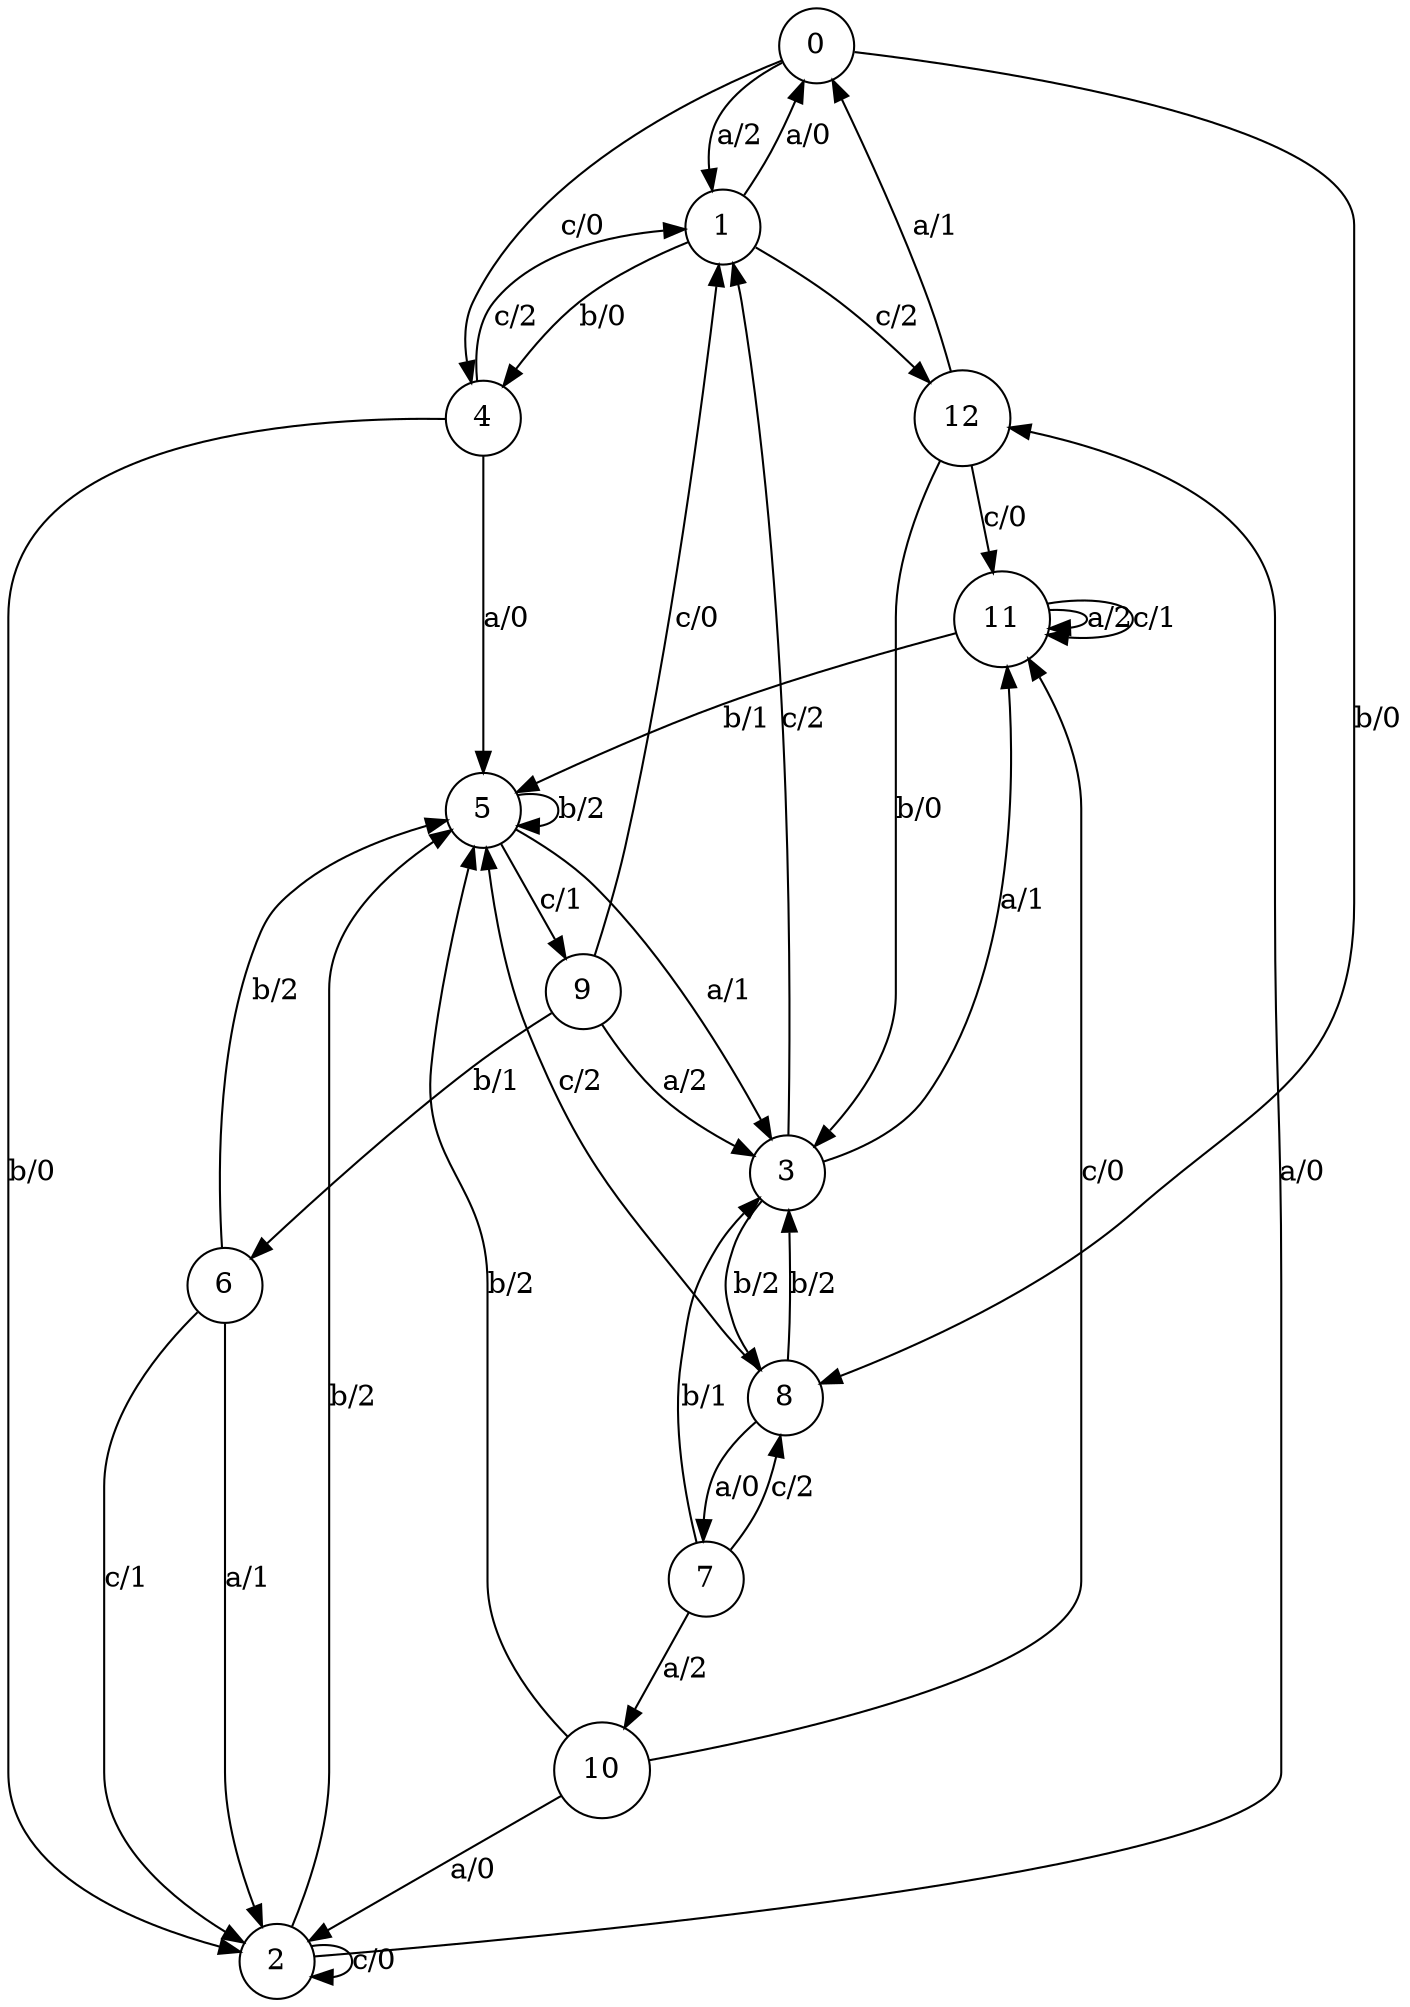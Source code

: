 digraph fsm{
	s_0 [label="0" shape="circle"]
	s_1 [label="1" shape="circle"]
	s_2 [label="2" shape="circle"]
	s_3 [label="3" shape="circle"]
	s_4 [label="4" shape="circle"]
	s_5 [label="5" shape="circle"]
	s_6 [label="6" shape="circle"]
	s_7 [label="7" shape="circle"]
	s_8 [label="8" shape="circle"]
	s_9 [label="9" shape="circle"]
	s_10 [label="10" shape="circle"]
	s_11 [label="11" shape="circle"]
	s_12 [label="12" shape="circle"]
	
	s_12 -> s_0[label="a/1"]
	
	s_11 -> s_5[label="b/1"]
	
	s_1 -> s_0[label="a/0"]
	
	s_8 -> s_3[label="b/2"]
	
	s_2 -> s_2[label="c/0"]
	
	s_9 -> s_6[label="b/1"]
	
	s_0 -> s_4[label="c/0"]
	
	s_7 -> s_3[label="b/1"]
	
	s_4 -> s_2[label="b/0"]
	
	s_7 -> s_10[label="a/2"]
	
	s_1 -> s_12[label="c/2"]
	
	s_2 -> s_5[label="b/2"]
	
	s_3 -> s_8[label="b/2"]
	
	s_11 -> s_11[label="a/2"]
	
	s_5 -> s_5[label="b/2"]
	
	s_12 -> s_3[label="b/0"]
	
	s_0 -> s_8[label="b/0"]
	
	s_5 -> s_3[label="a/1"]
	
	s_9 -> s_1[label="c/0"]
	
	s_10 -> s_11[label="c/0"]
	
	s_3 -> s_1[label="c/2"]
	
	s_8 -> s_5[label="c/2"]
	
	s_11 -> s_11[label="c/1"]
	
	s_1 -> s_4[label="b/0"]
	
	s_8 -> s_7[label="a/0"]
	
	s_3 -> s_11[label="a/1"]
	
	s_10 -> s_2[label="a/0"]
	
	s_10 -> s_5[label="b/2"]
	
	s_9 -> s_3[label="a/2"]
	
	s_4 -> s_1[label="c/2"]
	
	s_6 -> s_5[label="b/2"]
	
	s_5 -> s_9[label="c/1"]
	
	s_2 -> s_12[label="a/0"]
	
	s_6 -> s_2[label="c/1"]
	
	s_6 -> s_2[label="a/1"]
	
	s_12 -> s_11[label="c/0"]
	
	s_0 -> s_1[label="a/2"]
	
	s_7 -> s_8[label="c/2"]
	
	s_4 -> s_5[label="a/0"]
}